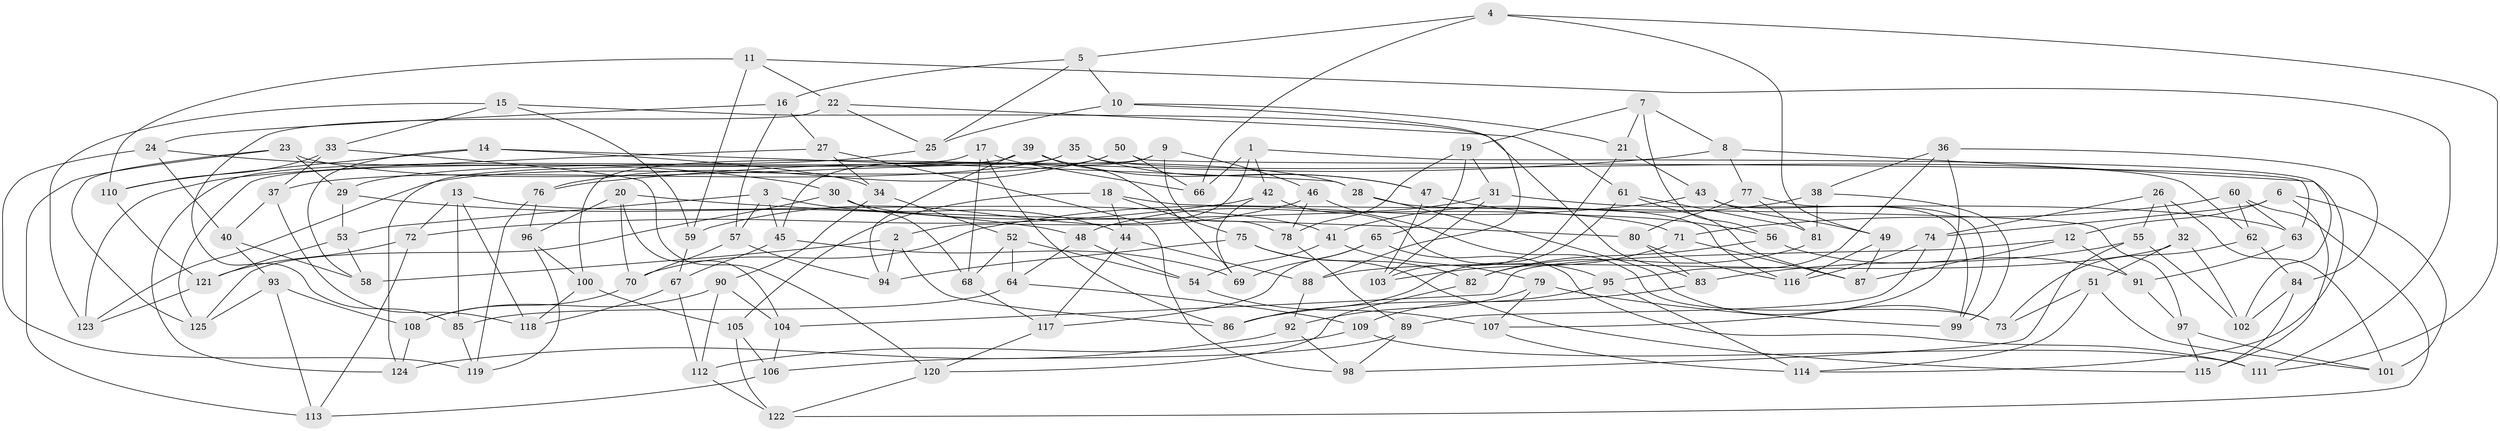 // Generated by graph-tools (version 1.1) at 2025/16/03/09/25 04:16:17]
// undirected, 125 vertices, 250 edges
graph export_dot {
graph [start="1"]
  node [color=gray90,style=filled];
  1;
  2;
  3;
  4;
  5;
  6;
  7;
  8;
  9;
  10;
  11;
  12;
  13;
  14;
  15;
  16;
  17;
  18;
  19;
  20;
  21;
  22;
  23;
  24;
  25;
  26;
  27;
  28;
  29;
  30;
  31;
  32;
  33;
  34;
  35;
  36;
  37;
  38;
  39;
  40;
  41;
  42;
  43;
  44;
  45;
  46;
  47;
  48;
  49;
  50;
  51;
  52;
  53;
  54;
  55;
  56;
  57;
  58;
  59;
  60;
  61;
  62;
  63;
  64;
  65;
  66;
  67;
  68;
  69;
  70;
  71;
  72;
  73;
  74;
  75;
  76;
  77;
  78;
  79;
  80;
  81;
  82;
  83;
  84;
  85;
  86;
  87;
  88;
  89;
  90;
  91;
  92;
  93;
  94;
  95;
  96;
  97;
  98;
  99;
  100;
  101;
  102;
  103;
  104;
  105;
  106;
  107;
  108;
  109;
  110;
  111;
  112;
  113;
  114;
  115;
  116;
  117;
  118;
  119;
  120;
  121;
  122;
  123;
  124;
  125;
  1 -- 114;
  1 -- 66;
  1 -- 42;
  1 -- 2;
  2 -- 94;
  2 -- 86;
  2 -- 58;
  3 -- 53;
  3 -- 44;
  3 -- 57;
  3 -- 45;
  4 -- 5;
  4 -- 49;
  4 -- 66;
  4 -- 111;
  5 -- 10;
  5 -- 16;
  5 -- 25;
  6 -- 101;
  6 -- 74;
  6 -- 115;
  6 -- 12;
  7 -- 8;
  7 -- 19;
  7 -- 56;
  7 -- 21;
  8 -- 77;
  8 -- 76;
  8 -- 102;
  9 -- 46;
  9 -- 45;
  9 -- 100;
  9 -- 78;
  10 -- 21;
  10 -- 25;
  10 -- 88;
  11 -- 110;
  11 -- 59;
  11 -- 111;
  11 -- 22;
  12 -- 104;
  12 -- 91;
  12 -- 87;
  13 -- 41;
  13 -- 72;
  13 -- 85;
  13 -- 118;
  14 -- 110;
  14 -- 28;
  14 -- 34;
  14 -- 58;
  15 -- 123;
  15 -- 83;
  15 -- 33;
  15 -- 59;
  16 -- 24;
  16 -- 57;
  16 -- 27;
  17 -- 124;
  17 -- 66;
  17 -- 86;
  17 -- 68;
  18 -- 97;
  18 -- 75;
  18 -- 44;
  18 -- 105;
  19 -- 78;
  19 -- 65;
  19 -- 31;
  20 -- 70;
  20 -- 80;
  20 -- 96;
  20 -- 104;
  21 -- 103;
  21 -- 43;
  22 -- 85;
  22 -- 25;
  22 -- 61;
  23 -- 28;
  23 -- 113;
  23 -- 125;
  23 -- 29;
  24 -- 30;
  24 -- 40;
  24 -- 119;
  25 -- 29;
  26 -- 55;
  26 -- 32;
  26 -- 101;
  26 -- 74;
  27 -- 98;
  27 -- 123;
  27 -- 34;
  28 -- 116;
  28 -- 73;
  29 -- 48;
  29 -- 53;
  30 -- 125;
  30 -- 68;
  30 -- 71;
  31 -- 48;
  31 -- 63;
  31 -- 103;
  32 -- 102;
  32 -- 51;
  32 -- 88;
  33 -- 120;
  33 -- 37;
  33 -- 110;
  34 -- 90;
  34 -- 52;
  35 -- 37;
  35 -- 47;
  35 -- 124;
  35 -- 62;
  36 -- 107;
  36 -- 84;
  36 -- 38;
  36 -- 95;
  37 -- 40;
  37 -- 118;
  38 -- 41;
  38 -- 99;
  38 -- 81;
  39 -- 47;
  39 -- 94;
  39 -- 125;
  39 -- 69;
  40 -- 58;
  40 -- 93;
  41 -- 54;
  41 -- 79;
  42 -- 72;
  42 -- 69;
  42 -- 95;
  43 -- 70;
  43 -- 99;
  43 -- 49;
  44 -- 117;
  44 -- 88;
  45 -- 69;
  45 -- 67;
  46 -- 73;
  46 -- 78;
  46 -- 59;
  47 -- 56;
  47 -- 103;
  48 -- 54;
  48 -- 64;
  49 -- 87;
  49 -- 116;
  50 -- 66;
  50 -- 123;
  50 -- 76;
  50 -- 63;
  51 -- 101;
  51 -- 114;
  51 -- 73;
  52 -- 54;
  52 -- 68;
  52 -- 64;
  53 -- 58;
  53 -- 121;
  54 -- 107;
  55 -- 98;
  55 -- 83;
  55 -- 102;
  56 -- 91;
  56 -- 82;
  57 -- 70;
  57 -- 94;
  59 -- 67;
  60 -- 62;
  60 -- 122;
  60 -- 63;
  60 -- 71;
  61 -- 86;
  61 -- 81;
  61 -- 87;
  62 -- 73;
  62 -- 84;
  63 -- 91;
  64 -- 85;
  64 -- 109;
  65 -- 111;
  65 -- 117;
  65 -- 69;
  67 -- 118;
  67 -- 112;
  68 -- 117;
  70 -- 108;
  71 -- 103;
  71 -- 87;
  72 -- 113;
  72 -- 121;
  74 -- 116;
  74 -- 89;
  75 -- 115;
  75 -- 94;
  75 -- 82;
  76 -- 96;
  76 -- 119;
  77 -- 80;
  77 -- 99;
  77 -- 81;
  78 -- 89;
  79 -- 107;
  79 -- 92;
  79 -- 99;
  80 -- 116;
  80 -- 83;
  81 -- 82;
  82 -- 120;
  83 -- 86;
  84 -- 102;
  84 -- 115;
  85 -- 119;
  88 -- 92;
  89 -- 98;
  89 -- 106;
  90 -- 108;
  90 -- 112;
  90 -- 104;
  91 -- 97;
  92 -- 98;
  92 -- 124;
  93 -- 113;
  93 -- 108;
  93 -- 125;
  95 -- 114;
  95 -- 109;
  96 -- 100;
  96 -- 119;
  97 -- 115;
  97 -- 101;
  100 -- 118;
  100 -- 105;
  104 -- 106;
  105 -- 122;
  105 -- 106;
  106 -- 113;
  107 -- 114;
  108 -- 124;
  109 -- 111;
  109 -- 112;
  110 -- 121;
  112 -- 122;
  117 -- 120;
  120 -- 122;
  121 -- 123;
}
